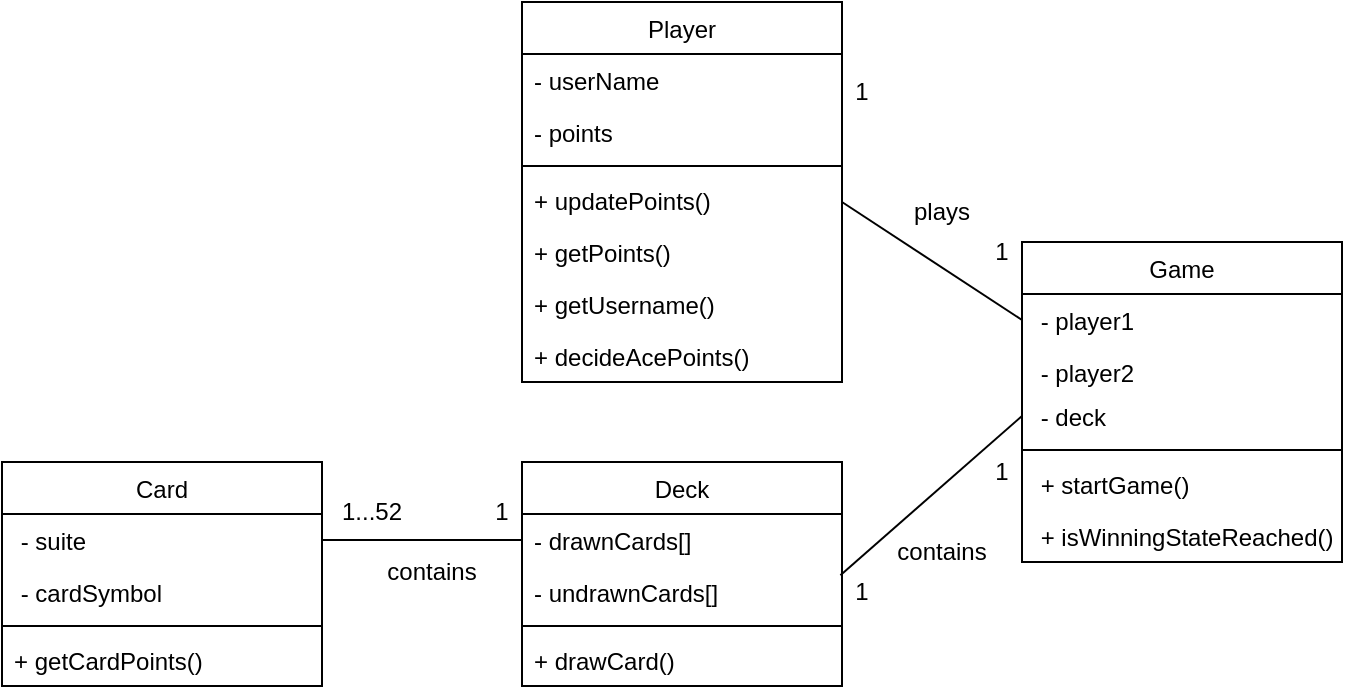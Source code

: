 <mxfile version="19.0.3" type="device"><diagram id="C5RBs43oDa-KdzZeNtuy" name="Page-1"><mxGraphModel dx="1038" dy="649" grid="1" gridSize="10" guides="1" tooltips="1" connect="1" arrows="1" fold="1" page="1" pageScale="1" pageWidth="827" pageHeight="1169" math="0" shadow="0"><root><mxCell id="WIyWlLk6GJQsqaUBKTNV-0"/><mxCell id="WIyWlLk6GJQsqaUBKTNV-1" parent="WIyWlLk6GJQsqaUBKTNV-0"/><mxCell id="zkfFHV4jXpPFQw0GAbJ--6" value="Game" style="swimlane;fontStyle=0;align=center;verticalAlign=top;childLayout=stackLayout;horizontal=1;startSize=26;horizontalStack=0;resizeParent=1;resizeLast=0;collapsible=1;marginBottom=0;rounded=0;shadow=0;strokeWidth=1;" parent="WIyWlLk6GJQsqaUBKTNV-1" vertex="1"><mxGeometry x="570" y="160" width="160" height="160" as="geometry"><mxRectangle x="130" y="380" width="160" height="26" as="alternateBounds"/></mxGeometry></mxCell><mxCell id="zkfFHV4jXpPFQw0GAbJ--8" value=" - player1" style="text;align=left;verticalAlign=top;spacingLeft=4;spacingRight=4;overflow=hidden;rotatable=0;points=[[0,0.5],[1,0.5]];portConstraint=eastwest;rounded=0;shadow=0;html=0;" parent="zkfFHV4jXpPFQw0GAbJ--6" vertex="1"><mxGeometry y="26" width="160" height="26" as="geometry"/></mxCell><mxCell id="zkfFHV4jXpPFQw0GAbJ--7" value=" - player2" style="text;align=left;verticalAlign=top;spacingLeft=4;spacingRight=4;overflow=hidden;rotatable=0;points=[[0,0.5],[1,0.5]];portConstraint=eastwest;" parent="zkfFHV4jXpPFQw0GAbJ--6" vertex="1"><mxGeometry y="52" width="160" height="22" as="geometry"/></mxCell><mxCell id="yjO7eJ8KvvGCzNH8Gii0-16" value=" - deck" style="text;align=left;verticalAlign=top;spacingLeft=4;spacingRight=4;overflow=hidden;rotatable=0;points=[[0,0.5],[1,0.5]];portConstraint=eastwest;rounded=0;shadow=0;html=0;" parent="zkfFHV4jXpPFQw0GAbJ--6" vertex="1"><mxGeometry y="74" width="160" height="26" as="geometry"/></mxCell><mxCell id="zkfFHV4jXpPFQw0GAbJ--9" value="" style="line;html=1;strokeWidth=1;align=left;verticalAlign=middle;spacingTop=-1;spacingLeft=3;spacingRight=3;rotatable=0;labelPosition=right;points=[];portConstraint=eastwest;" parent="zkfFHV4jXpPFQw0GAbJ--6" vertex="1"><mxGeometry y="100" width="160" height="8" as="geometry"/></mxCell><mxCell id="zkfFHV4jXpPFQw0GAbJ--11" value=" + startGame()" style="text;align=left;verticalAlign=top;spacingLeft=4;spacingRight=4;overflow=hidden;rotatable=0;points=[[0,0.5],[1,0.5]];portConstraint=eastwest;" parent="zkfFHV4jXpPFQw0GAbJ--6" vertex="1"><mxGeometry y="108" width="160" height="26" as="geometry"/></mxCell><mxCell id="yjO7eJ8KvvGCzNH8Gii0-28" value=" + isWinningStateReached()" style="text;align=left;verticalAlign=top;spacingLeft=4;spacingRight=4;overflow=hidden;rotatable=0;points=[[0,0.5],[1,0.5]];portConstraint=eastwest;" parent="zkfFHV4jXpPFQw0GAbJ--6" vertex="1"><mxGeometry y="134" width="160" height="26" as="geometry"/></mxCell><mxCell id="zkfFHV4jXpPFQw0GAbJ--13" value="Card" style="swimlane;fontStyle=0;align=center;verticalAlign=top;childLayout=stackLayout;horizontal=1;startSize=26;horizontalStack=0;resizeParent=1;resizeLast=0;collapsible=1;marginBottom=0;rounded=0;shadow=0;strokeWidth=1;" parent="WIyWlLk6GJQsqaUBKTNV-1" vertex="1"><mxGeometry x="60" y="270" width="160" height="112" as="geometry"><mxRectangle x="340" y="380" width="170" height="26" as="alternateBounds"/></mxGeometry></mxCell><mxCell id="yjO7eJ8KvvGCzNH8Gii0-5" value=" - suite" style="text;align=left;verticalAlign=top;spacingLeft=4;spacingRight=4;overflow=hidden;rotatable=0;points=[[0,0.5],[1,0.5]];portConstraint=eastwest;" parent="zkfFHV4jXpPFQw0GAbJ--13" vertex="1"><mxGeometry y="26" width="160" height="26" as="geometry"/></mxCell><mxCell id="zkfFHV4jXpPFQw0GAbJ--14" value=" - cardSymbol" style="text;align=left;verticalAlign=top;spacingLeft=4;spacingRight=4;overflow=hidden;rotatable=0;points=[[0,0.5],[1,0.5]];portConstraint=eastwest;" parent="zkfFHV4jXpPFQw0GAbJ--13" vertex="1"><mxGeometry y="52" width="160" height="26" as="geometry"/></mxCell><mxCell id="zkfFHV4jXpPFQw0GAbJ--15" value="" style="line;html=1;strokeWidth=1;align=left;verticalAlign=middle;spacingTop=-1;spacingLeft=3;spacingRight=3;rotatable=0;labelPosition=right;points=[];portConstraint=eastwest;" parent="zkfFHV4jXpPFQw0GAbJ--13" vertex="1"><mxGeometry y="78" width="160" height="8" as="geometry"/></mxCell><mxCell id="oQhYlEgQ4E1Ybc8fRwA5-3" value="+ getCardPoints() " style="text;align=left;verticalAlign=top;spacingLeft=4;spacingRight=4;overflow=hidden;rotatable=0;points=[[0,0.5],[1,0.5]];portConstraint=eastwest;" parent="zkfFHV4jXpPFQw0GAbJ--13" vertex="1"><mxGeometry y="86" width="160" height="26" as="geometry"/></mxCell><mxCell id="yjO7eJ8KvvGCzNH8Gii0-0" value="Player" style="swimlane;fontStyle=0;align=center;verticalAlign=top;childLayout=stackLayout;horizontal=1;startSize=26;horizontalStack=0;resizeParent=1;resizeLast=0;collapsible=1;marginBottom=0;rounded=0;shadow=0;strokeWidth=1;" parent="WIyWlLk6GJQsqaUBKTNV-1" vertex="1"><mxGeometry x="320" y="40" width="160" height="190" as="geometry"><mxRectangle x="340" y="380" width="170" height="26" as="alternateBounds"/></mxGeometry></mxCell><mxCell id="yjO7eJ8KvvGCzNH8Gii0-1" value="- userName" style="text;align=left;verticalAlign=top;spacingLeft=4;spacingRight=4;overflow=hidden;rotatable=0;points=[[0,0.5],[1,0.5]];portConstraint=eastwest;" parent="yjO7eJ8KvvGCzNH8Gii0-0" vertex="1"><mxGeometry y="26" width="160" height="26" as="geometry"/></mxCell><mxCell id="yjO7eJ8KvvGCzNH8Gii0-2" value="- points" style="text;align=left;verticalAlign=top;spacingLeft=4;spacingRight=4;overflow=hidden;rotatable=0;points=[[0,0.5],[1,0.5]];portConstraint=eastwest;" parent="yjO7eJ8KvvGCzNH8Gii0-0" vertex="1"><mxGeometry y="52" width="160" height="26" as="geometry"/></mxCell><mxCell id="yjO7eJ8KvvGCzNH8Gii0-3" value="" style="line;html=1;strokeWidth=1;align=left;verticalAlign=middle;spacingTop=-1;spacingLeft=3;spacingRight=3;rotatable=0;labelPosition=right;points=[];portConstraint=eastwest;" parent="yjO7eJ8KvvGCzNH8Gii0-0" vertex="1"><mxGeometry y="78" width="160" height="8" as="geometry"/></mxCell><mxCell id="yjO7eJ8KvvGCzNH8Gii0-4" value="+ updatePoints() " style="text;align=left;verticalAlign=top;spacingLeft=4;spacingRight=4;overflow=hidden;rotatable=0;points=[[0,0.5],[1,0.5]];portConstraint=eastwest;" parent="yjO7eJ8KvvGCzNH8Gii0-0" vertex="1"><mxGeometry y="86" width="160" height="26" as="geometry"/></mxCell><mxCell id="oQhYlEgQ4E1Ybc8fRwA5-1" value="+ getPoints() " style="text;align=left;verticalAlign=top;spacingLeft=4;spacingRight=4;overflow=hidden;rotatable=0;points=[[0,0.5],[1,0.5]];portConstraint=eastwest;" parent="yjO7eJ8KvvGCzNH8Gii0-0" vertex="1"><mxGeometry y="112" width="160" height="26" as="geometry"/></mxCell><mxCell id="oQhYlEgQ4E1Ybc8fRwA5-2" value="+ getUsername() " style="text;align=left;verticalAlign=top;spacingLeft=4;spacingRight=4;overflow=hidden;rotatable=0;points=[[0,0.5],[1,0.5]];portConstraint=eastwest;" parent="yjO7eJ8KvvGCzNH8Gii0-0" vertex="1"><mxGeometry y="138" width="160" height="26" as="geometry"/></mxCell><mxCell id="yjO7eJ8KvvGCzNH8Gii0-29" value="+ decideAcePoints() " style="text;align=left;verticalAlign=top;spacingLeft=4;spacingRight=4;overflow=hidden;rotatable=0;points=[[0,0.5],[1,0.5]];portConstraint=eastwest;" parent="yjO7eJ8KvvGCzNH8Gii0-0" vertex="1"><mxGeometry y="164" width="160" height="26" as="geometry"/></mxCell><mxCell id="yjO7eJ8KvvGCzNH8Gii0-6" value="Deck" style="swimlane;fontStyle=0;align=center;verticalAlign=top;childLayout=stackLayout;horizontal=1;startSize=26;horizontalStack=0;resizeParent=1;resizeLast=0;collapsible=1;marginBottom=0;rounded=0;shadow=0;strokeWidth=1;" parent="WIyWlLk6GJQsqaUBKTNV-1" vertex="1"><mxGeometry x="320" y="270" width="160" height="112" as="geometry"><mxRectangle x="340" y="380" width="170" height="26" as="alternateBounds"/></mxGeometry></mxCell><mxCell id="yjO7eJ8KvvGCzNH8Gii0-7" value="- drawnCards[]" style="text;align=left;verticalAlign=top;spacingLeft=4;spacingRight=4;overflow=hidden;rotatable=0;points=[[0,0.5],[1,0.5]];portConstraint=eastwest;" parent="yjO7eJ8KvvGCzNH8Gii0-6" vertex="1"><mxGeometry y="26" width="160" height="26" as="geometry"/></mxCell><mxCell id="yjO7eJ8KvvGCzNH8Gii0-31" value="- undrawnCards[]" style="text;align=left;verticalAlign=top;spacingLeft=4;spacingRight=4;overflow=hidden;rotatable=0;points=[[0,0.5],[1,0.5]];portConstraint=eastwest;" parent="yjO7eJ8KvvGCzNH8Gii0-6" vertex="1"><mxGeometry y="52" width="160" height="26" as="geometry"/></mxCell><mxCell id="yjO7eJ8KvvGCzNH8Gii0-9" value="" style="line;html=1;strokeWidth=1;align=left;verticalAlign=middle;spacingTop=-1;spacingLeft=3;spacingRight=3;rotatable=0;labelPosition=right;points=[];portConstraint=eastwest;" parent="yjO7eJ8KvvGCzNH8Gii0-6" vertex="1"><mxGeometry y="78" width="160" height="8" as="geometry"/></mxCell><mxCell id="yjO7eJ8KvvGCzNH8Gii0-10" value="+ drawCard() " style="text;align=left;verticalAlign=top;spacingLeft=4;spacingRight=4;overflow=hidden;rotatable=0;points=[[0,0.5],[1,0.5]];portConstraint=eastwest;" parent="yjO7eJ8KvvGCzNH8Gii0-6" vertex="1"><mxGeometry y="86" width="160" height="26" as="geometry"/></mxCell><mxCell id="yjO7eJ8KvvGCzNH8Gii0-12" value="" style="endArrow=none;html=1;rounded=0;exitX=0;exitY=0.5;exitDx=0;exitDy=0;" parent="WIyWlLk6GJQsqaUBKTNV-1" source="yjO7eJ8KvvGCzNH8Gii0-7" target="yjO7eJ8KvvGCzNH8Gii0-5" edge="1"><mxGeometry width="50" height="50" relative="1" as="geometry"><mxPoint x="440" y="310" as="sourcePoint"/><mxPoint x="490" y="260" as="targetPoint"/></mxGeometry></mxCell><mxCell id="yjO7eJ8KvvGCzNH8Gii0-13" value="1" style="text;html=1;strokeColor=none;fillColor=none;align=center;verticalAlign=middle;whiteSpace=wrap;rounded=0;" parent="WIyWlLk6GJQsqaUBKTNV-1" vertex="1"><mxGeometry x="300" y="280" width="20" height="30" as="geometry"/></mxCell><mxCell id="yjO7eJ8KvvGCzNH8Gii0-14" value="1...52" style="text;html=1;strokeColor=none;fillColor=none;align=center;verticalAlign=middle;whiteSpace=wrap;rounded=0;" parent="WIyWlLk6GJQsqaUBKTNV-1" vertex="1"><mxGeometry x="230" y="280" width="30" height="30" as="geometry"/></mxCell><mxCell id="yjO7eJ8KvvGCzNH8Gii0-15" value="contains" style="text;html=1;strokeColor=none;fillColor=none;align=center;verticalAlign=middle;whiteSpace=wrap;rounded=0;" parent="WIyWlLk6GJQsqaUBKTNV-1" vertex="1"><mxGeometry x="260" y="310" width="30" height="30" as="geometry"/></mxCell><mxCell id="yjO7eJ8KvvGCzNH8Gii0-19" value="" style="endArrow=none;html=1;rounded=0;entryX=0;entryY=0.5;entryDx=0;entryDy=0;" parent="WIyWlLk6GJQsqaUBKTNV-1" target="zkfFHV4jXpPFQw0GAbJ--8" edge="1"><mxGeometry width="50" height="50" relative="1" as="geometry"><mxPoint x="480" y="140" as="sourcePoint"/><mxPoint x="530" y="300" as="targetPoint"/></mxGeometry></mxCell><mxCell id="yjO7eJ8KvvGCzNH8Gii0-20" value="" style="endArrow=none;html=1;rounded=0;entryX=0;entryY=0.5;entryDx=0;entryDy=0;exitX=0.995;exitY=1.177;exitDx=0;exitDy=0;exitPerimeter=0;" parent="WIyWlLk6GJQsqaUBKTNV-1" source="yjO7eJ8KvvGCzNH8Gii0-7" target="yjO7eJ8KvvGCzNH8Gii0-16" edge="1"><mxGeometry width="50" height="50" relative="1" as="geometry"><mxPoint x="490" y="150" as="sourcePoint"/><mxPoint x="580" y="209" as="targetPoint"/></mxGeometry></mxCell><mxCell id="yjO7eJ8KvvGCzNH8Gii0-21" value="1" style="text;html=1;strokeColor=none;fillColor=none;align=center;verticalAlign=middle;whiteSpace=wrap;rounded=0;" parent="WIyWlLk6GJQsqaUBKTNV-1" vertex="1"><mxGeometry x="480" y="320" width="20" height="30" as="geometry"/></mxCell><mxCell id="yjO7eJ8KvvGCzNH8Gii0-22" value="1" style="text;html=1;strokeColor=none;fillColor=none;align=center;verticalAlign=middle;whiteSpace=wrap;rounded=0;" parent="WIyWlLk6GJQsqaUBKTNV-1" vertex="1"><mxGeometry x="550" y="260" width="20" height="30" as="geometry"/></mxCell><mxCell id="yjO7eJ8KvvGCzNH8Gii0-23" value="contains" style="text;html=1;strokeColor=none;fillColor=none;align=center;verticalAlign=middle;whiteSpace=wrap;rounded=0;" parent="WIyWlLk6GJQsqaUBKTNV-1" vertex="1"><mxGeometry x="520" y="300" width="20" height="30" as="geometry"/></mxCell><mxCell id="yjO7eJ8KvvGCzNH8Gii0-25" value="plays" style="text;html=1;strokeColor=none;fillColor=none;align=center;verticalAlign=middle;whiteSpace=wrap;rounded=0;" parent="WIyWlLk6GJQsqaUBKTNV-1" vertex="1"><mxGeometry x="520" y="130" width="20" height="30" as="geometry"/></mxCell><mxCell id="yjO7eJ8KvvGCzNH8Gii0-26" value="1" style="text;html=1;strokeColor=none;fillColor=none;align=center;verticalAlign=middle;whiteSpace=wrap;rounded=0;" parent="WIyWlLk6GJQsqaUBKTNV-1" vertex="1"><mxGeometry x="480" y="70" width="20" height="30" as="geometry"/></mxCell><mxCell id="yjO7eJ8KvvGCzNH8Gii0-27" value="1" style="text;html=1;strokeColor=none;fillColor=none;align=center;verticalAlign=middle;whiteSpace=wrap;rounded=0;" parent="WIyWlLk6GJQsqaUBKTNV-1" vertex="1"><mxGeometry x="550" y="150" width="20" height="30" as="geometry"/></mxCell></root></mxGraphModel></diagram></mxfile>